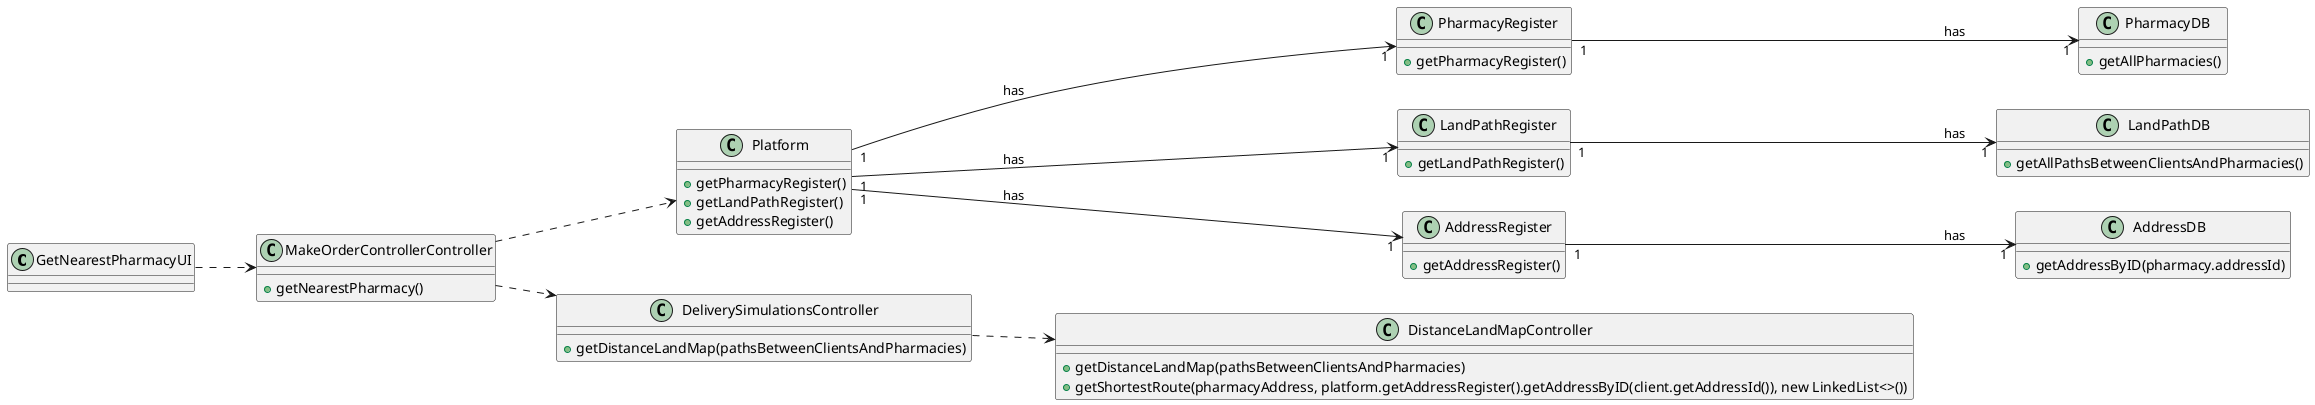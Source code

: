 @startuml

left to right direction

class GetNearestPharmacyUI {
}

class MakeOrderControllerController {
    +getNearestPharmacy()
}

class Platform {
    +getPharmacyRegister()
    +getLandPathRegister()
    +getAddressRegister()

}

class PharmacyRegister {
    +getPharmacyRegister()
}

class PharmacyDB {
    +getAllPharmacies()
}

class LandPathRegister {
    +getLandPathRegister()
}


class LandPathDB {
    +getAllPathsBetweenClientsAndPharmacies()
}

class DeliverySimulationsController {
    +getDistanceLandMap(pathsBetweenClientsAndPharmacies)
}

class DistanceLandMapController {
    +getDistanceLandMap(pathsBetweenClientsAndPharmacies)
    +getShortestRoute(pharmacyAddress, platform.getAddressRegister().getAddressByID(client.getAddressId()), new LinkedList<>())
}


class AddressRegister {
    +getAddressRegister()
}

class AddressDB {
    +getAddressByID(pharmacy.addressId)
}



GetNearestPharmacyUI ..> MakeOrderControllerController
MakeOrderControllerController ..> Platform
MakeOrderControllerController ..>DeliverySimulationsController
DeliverySimulationsController..>DistanceLandMapController

Platform "1" --> "1" PharmacyRegister: has
PharmacyRegister "1" --> "1" PharmacyDB: has

Platform "1" --> "1" LandPathRegister: has
LandPathRegister "1" --> "1" LandPathDB: has

Platform "1" --> "1" AddressRegister: has
AddressRegister "1" --> "1" AddressDB: has

@enduml
